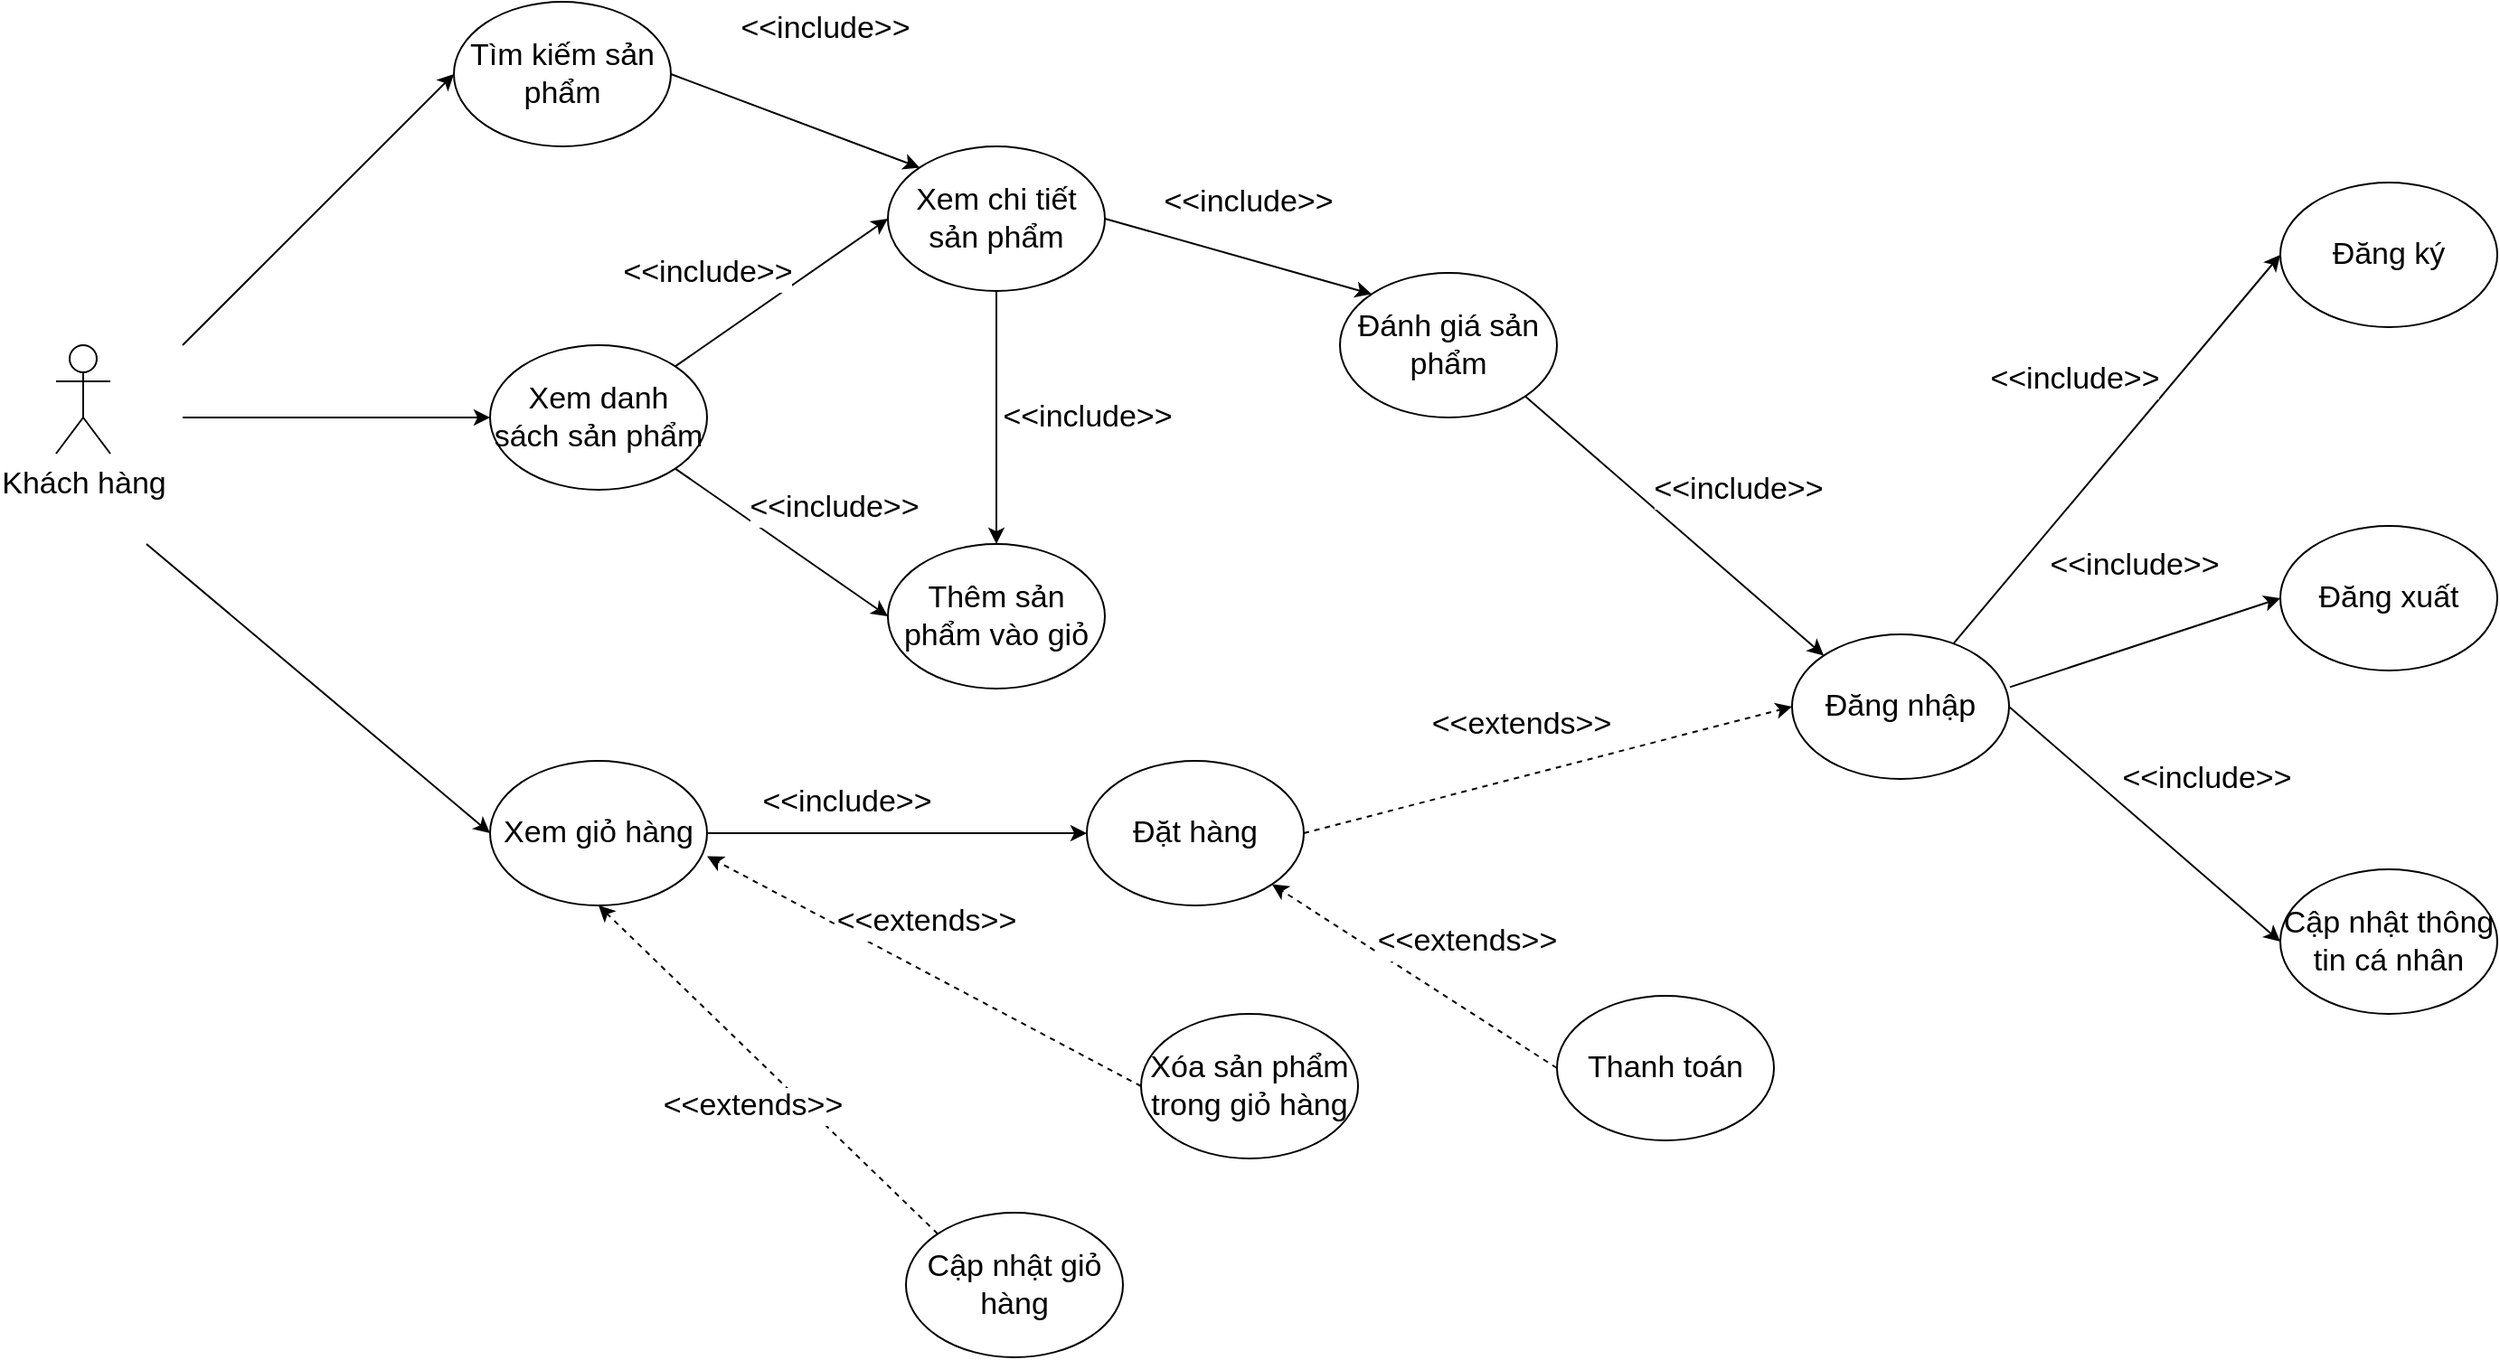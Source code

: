 <mxfile version="16.1.0" type="device" pages="2"><diagram id="paL9Nd-YV0AiKkWhEmOI" name="Usecase"><mxGraphModel dx="2031" dy="1103" grid="1" gridSize="10" guides="1" tooltips="1" connect="1" arrows="1" fold="1" page="1" pageScale="1" pageWidth="850" pageHeight="1100" math="0" shadow="0"><root><mxCell id="0"/><mxCell id="1" parent="0"/><mxCell id="1jEP1JM11DuhaaalMF6C-1" value="Khách hàng" style="shape=umlActor;verticalLabelPosition=bottom;verticalAlign=top;html=1;outlineConnect=0;fontSize=17;" parent="1" vertex="1"><mxGeometry x="110" y="440" width="30" height="60" as="geometry"/></mxCell><mxCell id="1jEP1JM11DuhaaalMF6C-2" value="Xem danh sách sản phẩm" style="ellipse;whiteSpace=wrap;html=1;fontSize=17;" parent="1" vertex="1"><mxGeometry x="350" y="440" width="120" height="80" as="geometry"/></mxCell><mxCell id="1jEP1JM11DuhaaalMF6C-3" value="Thêm sản phẩm vào giỏ" style="ellipse;whiteSpace=wrap;html=1;fontSize=17;" parent="1" vertex="1"><mxGeometry x="570" y="550" width="120" height="80" as="geometry"/></mxCell><mxCell id="1jEP1JM11DuhaaalMF6C-4" value="Cập nhật giỏ hàng" style="ellipse;whiteSpace=wrap;html=1;fontSize=17;" parent="1" vertex="1"><mxGeometry x="580" y="920" width="120" height="80" as="geometry"/></mxCell><mxCell id="1jEP1JM11DuhaaalMF6C-5" value="Xóa sản phẩm trong giỏ hàng" style="ellipse;whiteSpace=wrap;html=1;fontSize=17;" parent="1" vertex="1"><mxGeometry x="710" y="810" width="120" height="80" as="geometry"/></mxCell><mxCell id="1jEP1JM11DuhaaalMF6C-7" value="Đánh giá sản phẩm" style="ellipse;whiteSpace=wrap;html=1;fontSize=17;" parent="1" vertex="1"><mxGeometry x="820" y="400" width="120" height="80" as="geometry"/></mxCell><mxCell id="1jEP1JM11DuhaaalMF6C-9" value="" style="endArrow=classic;html=1;rounded=0;fontSize=17;entryX=0;entryY=0.5;entryDx=0;entryDy=0;" parent="1" target="1jEP1JM11DuhaaalMF6C-2" edge="1"><mxGeometry width="50" height="50" relative="1" as="geometry"><mxPoint x="180" y="480" as="sourcePoint"/><mxPoint x="160" y="480" as="targetPoint"/></mxGeometry></mxCell><mxCell id="1jEP1JM11DuhaaalMF6C-27" value="Đặt hàng" style="ellipse;whiteSpace=wrap;html=1;fontSize=17;" parent="1" vertex="1"><mxGeometry x="680" y="670" width="120" height="80" as="geometry"/></mxCell><mxCell id="1jEP1JM11DuhaaalMF6C-35" value="Xem chi tiết sản phẩm" style="ellipse;whiteSpace=wrap;html=1;fontSize=17;" parent="1" vertex="1"><mxGeometry x="570" y="330" width="120" height="80" as="geometry"/></mxCell><mxCell id="1jEP1JM11DuhaaalMF6C-37" value="&amp;lt;&amp;lt;include&amp;gt;&amp;gt;" style="endArrow=classic;html=1;rounded=0;fontSize=17;entryX=0;entryY=0.5;entryDx=0;entryDy=0;exitX=1;exitY=0;exitDx=0;exitDy=0;" parent="1" source="1jEP1JM11DuhaaalMF6C-2" target="1jEP1JM11DuhaaalMF6C-35" edge="1"><mxGeometry x="-0.386" y="32" width="50" height="50" relative="1" as="geometry"><mxPoint x="500" y="430" as="sourcePoint"/><mxPoint x="160" y="480" as="targetPoint"/><mxPoint as="offset"/></mxGeometry></mxCell><mxCell id="1jEP1JM11DuhaaalMF6C-39" value="&amp;lt;&amp;lt;include&amp;gt;&amp;gt;" style="endArrow=classic;html=1;rounded=0;fontSize=17;exitX=1;exitY=0.5;exitDx=0;exitDy=0;entryX=0;entryY=0;entryDx=0;entryDy=0;" parent="1" source="1jEP1JM11DuhaaalMF6C-35" target="1jEP1JM11DuhaaalMF6C-7" edge="1"><mxGeometry x="-0.037" y="30" width="50" height="50" relative="1" as="geometry"><mxPoint x="452.426" y="451.716" as="sourcePoint"/><mxPoint x="840" y="380" as="targetPoint"/><mxPoint as="offset"/></mxGeometry></mxCell><mxCell id="1jEP1JM11DuhaaalMF6C-41" value="&amp;lt;&amp;lt;include&amp;gt;&amp;gt;" style="endArrow=classic;html=1;rounded=0;fontSize=17;entryX=0;entryY=0.5;entryDx=0;entryDy=0;exitX=1;exitY=1;exitDx=0;exitDy=0;" parent="1" source="1jEP1JM11DuhaaalMF6C-2" target="1jEP1JM11DuhaaalMF6C-3" edge="1"><mxGeometry x="0.178" y="32" width="50" height="50" relative="1" as="geometry"><mxPoint x="500" y="430" as="sourcePoint"/><mxPoint x="160" y="480" as="targetPoint"/><mxPoint as="offset"/></mxGeometry></mxCell><mxCell id="1jEP1JM11DuhaaalMF6C-43" value="&amp;lt;&amp;lt;include&amp;gt;&amp;gt;" style="endArrow=classic;html=1;rounded=0;fontSize=17;exitX=0.5;exitY=1;exitDx=0;exitDy=0;entryX=0.5;entryY=0;entryDx=0;entryDy=0;" parent="1" source="1jEP1JM11DuhaaalMF6C-35" target="1jEP1JM11DuhaaalMF6C-3" edge="1"><mxGeometry y="50" width="50" height="50" relative="1" as="geometry"><mxPoint x="452.426" y="451.716" as="sourcePoint"/><mxPoint x="640" y="530" as="targetPoint"/><mxPoint as="offset"/></mxGeometry></mxCell><mxCell id="1jEP1JM11DuhaaalMF6C-44" value="Xem giỏ hàng" style="ellipse;whiteSpace=wrap;html=1;fontSize=17;" parent="1" vertex="1"><mxGeometry x="350" y="670" width="120" height="80" as="geometry"/></mxCell><mxCell id="1jEP1JM11DuhaaalMF6C-45" value="" style="endArrow=classic;html=1;rounded=0;fontSize=17;entryX=0;entryY=0.5;entryDx=0;entryDy=0;" parent="1" target="1jEP1JM11DuhaaalMF6C-44" edge="1"><mxGeometry x="-0.112" y="-38" width="50" height="50" relative="1" as="geometry"><mxPoint x="160" y="550" as="sourcePoint"/><mxPoint x="160" y="480" as="targetPoint"/><mxPoint as="offset"/></mxGeometry></mxCell><mxCell id="1jEP1JM11DuhaaalMF6C-46" value="&amp;lt;&amp;lt;extends&amp;gt;&amp;gt;" style="endArrow=classic;html=1;rounded=0;fontSize=17;exitX=0;exitY=0;exitDx=0;exitDy=0;dashed=1;entryX=0.5;entryY=1;entryDx=0;entryDy=0;" parent="1" source="1jEP1JM11DuhaaalMF6C-4" target="1jEP1JM11DuhaaalMF6C-44" edge="1"><mxGeometry x="-0.059" y="21" width="50" height="50" relative="1" as="geometry"><mxPoint x="500" y="430" as="sourcePoint"/><mxPoint x="410" y="830" as="targetPoint"/><mxPoint as="offset"/></mxGeometry></mxCell><mxCell id="1jEP1JM11DuhaaalMF6C-47" value="&amp;lt;&amp;lt;include&amp;gt;&amp;gt;" style="endArrow=classic;html=1;rounded=0;fontSize=17;entryX=0;entryY=0.5;entryDx=0;entryDy=0;exitX=1;exitY=0.5;exitDx=0;exitDy=0;" parent="1" source="1jEP1JM11DuhaaalMF6C-44" target="1jEP1JM11DuhaaalMF6C-27" edge="1"><mxGeometry x="-0.273" y="17" width="50" height="50" relative="1" as="geometry"><mxPoint x="500" y="430" as="sourcePoint"/><mxPoint x="160" y="480" as="targetPoint"/><mxPoint as="offset"/></mxGeometry></mxCell><mxCell id="1jEP1JM11DuhaaalMF6C-48" value="&amp;lt;&amp;lt;extends&amp;gt;&amp;gt;" style="endArrow=classic;html=1;rounded=0;fontSize=17;exitX=0;exitY=0.5;exitDx=0;exitDy=0;dashed=1;entryX=1;entryY=0.659;entryDx=0;entryDy=0;entryPerimeter=0;" parent="1" source="1jEP1JM11DuhaaalMF6C-5" target="1jEP1JM11DuhaaalMF6C-44" edge="1"><mxGeometry x="0.09" y="-25" width="50" height="50" relative="1" as="geometry"><mxPoint x="500" y="430" as="sourcePoint"/><mxPoint x="540" y="840" as="targetPoint"/><mxPoint as="offset"/></mxGeometry></mxCell><mxCell id="1jEP1JM11DuhaaalMF6C-49" value="Đăng nhập" style="ellipse;whiteSpace=wrap;html=1;fontSize=17;" parent="1" vertex="1"><mxGeometry x="1070" y="600" width="120" height="80" as="geometry"/></mxCell><mxCell id="1jEP1JM11DuhaaalMF6C-50" value="&amp;lt;&amp;lt;include&amp;gt;&amp;gt;" style="endArrow=classic;html=1;rounded=0;fontSize=17;exitX=1;exitY=1;exitDx=0;exitDy=0;entryX=0;entryY=0;entryDx=0;entryDy=0;" parent="1" source="1jEP1JM11DuhaaalMF6C-7" target="1jEP1JM11DuhaaalMF6C-49" edge="1"><mxGeometry x="0.122" y="38" width="50" height="50" relative="1" as="geometry"><mxPoint x="452.426" y="451.716" as="sourcePoint"/><mxPoint x="840" y="380" as="targetPoint"/><mxPoint as="offset"/></mxGeometry></mxCell><mxCell id="1jEP1JM11DuhaaalMF6C-51" value="&amp;lt;&amp;lt;extends&amp;gt;&amp;gt;" style="endArrow=classic;html=1;rounded=0;fontSize=17;exitX=1;exitY=0.5;exitDx=0;exitDy=0;entryX=0;entryY=0.5;entryDx=0;entryDy=0;dashed=1;" parent="1" source="1jEP1JM11DuhaaalMF6C-27" target="1jEP1JM11DuhaaalMF6C-49" edge="1"><mxGeometry x="-0.059" y="28" width="50" height="50" relative="1" as="geometry"><mxPoint x="452.426" y="451.716" as="sourcePoint"/><mxPoint x="840" y="380" as="targetPoint"/><mxPoint as="offset"/></mxGeometry></mxCell><mxCell id="1jEP1JM11DuhaaalMF6C-52" value="" style="endArrow=classic;html=1;rounded=0;fontSize=17;entryX=0;entryY=0.5;entryDx=0;entryDy=0;" parent="1" target="1jEP1JM11DuhaaalMF6C-53" edge="1"><mxGeometry x="-0.112" y="-38" width="50" height="50" relative="1" as="geometry"><mxPoint x="180" y="440" as="sourcePoint"/><mxPoint x="270" y="930" as="targetPoint"/><mxPoint as="offset"/></mxGeometry></mxCell><mxCell id="1jEP1JM11DuhaaalMF6C-53" value="Tìm kiếm sản phẩm" style="ellipse;whiteSpace=wrap;html=1;fontSize=17;" parent="1" vertex="1"><mxGeometry x="330" y="250" width="120" height="80" as="geometry"/></mxCell><mxCell id="bbSsh4d3-OIJ30v8e8qk-1" value="Thanh toán" style="ellipse;whiteSpace=wrap;html=1;fontSize=17;" parent="1" vertex="1"><mxGeometry x="940" y="800" width="120" height="80" as="geometry"/></mxCell><mxCell id="bbSsh4d3-OIJ30v8e8qk-2" value="&amp;lt;&amp;lt;extends&amp;gt;&amp;gt;" style="endArrow=classic;html=1;rounded=0;entryX=1;entryY=1;entryDx=0;entryDy=0;exitX=0;exitY=0.5;exitDx=0;exitDy=0;fontSize=17;dashed=1;" parent="1" source="bbSsh4d3-OIJ30v8e8qk-1" target="1jEP1JM11DuhaaalMF6C-27" edge="1"><mxGeometry x="-0.147" y="-32" width="50" height="50" relative="1" as="geometry"><mxPoint x="840" y="810" as="sourcePoint"/><mxPoint x="890" y="760" as="targetPoint"/><mxPoint as="offset"/></mxGeometry></mxCell><mxCell id="bbSsh4d3-OIJ30v8e8qk-3" value="&amp;lt;&amp;lt;include&amp;gt;&amp;gt;" style="endArrow=classic;html=1;rounded=0;fontSize=17;exitX=1;exitY=0.5;exitDx=0;exitDy=0;entryX=0;entryY=0.5;entryDx=0;entryDy=0;" parent="1" source="1jEP1JM11DuhaaalMF6C-49" target="bbSsh4d3-OIJ30v8e8qk-4" edge="1"><mxGeometry x="0.102" y="42" width="50" height="50" relative="1" as="geometry"><mxPoint x="1280" y="740" as="sourcePoint"/><mxPoint x="1320" y="640" as="targetPoint"/><mxPoint x="-1" as="offset"/></mxGeometry></mxCell><mxCell id="bbSsh4d3-OIJ30v8e8qk-4" value="Cập nhật thông tin cá nhân" style="ellipse;whiteSpace=wrap;html=1;fontSize=17;" parent="1" vertex="1"><mxGeometry x="1340" y="730" width="120" height="80" as="geometry"/></mxCell><mxCell id="RRb68T2EUm9IsffektMw-1" value="&amp;lt;&amp;lt;include&amp;gt;&amp;gt;" style="endArrow=classic;html=1;rounded=0;fontSize=17;exitX=1;exitY=0.5;exitDx=0;exitDy=0;entryX=0;entryY=0;entryDx=0;entryDy=0;" edge="1" parent="1" source="1jEP1JM11DuhaaalMF6C-53" target="1jEP1JM11DuhaaalMF6C-35"><mxGeometry x="-0.041" y="53" width="50" height="50" relative="1" as="geometry"><mxPoint x="180" y="440" as="sourcePoint"/><mxPoint x="500" y="330" as="targetPoint"/><mxPoint as="offset"/></mxGeometry></mxCell><mxCell id="RRb68T2EUm9IsffektMw-2" value="Đăng xuất" style="ellipse;whiteSpace=wrap;html=1;fontSize=17;" vertex="1" parent="1"><mxGeometry x="1340" y="540" width="120" height="80" as="geometry"/></mxCell><mxCell id="RRb68T2EUm9IsffektMw-3" value="&amp;lt;&amp;lt;include&amp;gt;&amp;gt;" style="endArrow=classic;html=1;rounded=0;fontSize=17;exitX=1.004;exitY=0.365;exitDx=0;exitDy=0;entryX=0;entryY=0.5;entryDx=0;entryDy=0;exitPerimeter=0;" edge="1" parent="1" source="1jEP1JM11DuhaaalMF6C-49" target="RRb68T2EUm9IsffektMw-2"><mxGeometry x="0.102" y="42" width="50" height="50" relative="1" as="geometry"><mxPoint x="1280" y="740" as="sourcePoint"/><mxPoint x="1320" y="640" as="targetPoint"/><mxPoint x="-1" as="offset"/></mxGeometry></mxCell><mxCell id="RRb68T2EUm9IsffektMw-4" value="Đăng ký" style="ellipse;whiteSpace=wrap;html=1;fontSize=17;" vertex="1" parent="1"><mxGeometry x="1340" y="350" width="120" height="80" as="geometry"/></mxCell><mxCell id="RRb68T2EUm9IsffektMw-5" value="&amp;lt;&amp;lt;include&amp;gt;&amp;gt;" style="endArrow=classic;html=1;rounded=0;fontSize=17;entryX=0;entryY=0.5;entryDx=0;entryDy=0;" edge="1" parent="1" source="1jEP1JM11DuhaaalMF6C-49" target="RRb68T2EUm9IsffektMw-4"><mxGeometry x="0.102" y="42" width="50" height="50" relative="1" as="geometry"><mxPoint x="1280" y="740" as="sourcePoint"/><mxPoint x="1320" y="640" as="targetPoint"/><mxPoint x="-1" as="offset"/></mxGeometry></mxCell></root></mxGraphModel></diagram><diagram id="q-5G8nDEbakjGd1eoRmw" name="Nghiệp vụ"><mxGraphModel dx="2272" dy="692" grid="1" gridSize="10" guides="1" tooltips="1" connect="1" arrows="1" fold="1" page="1" pageScale="1" pageWidth="850" pageHeight="1100" math="0" shadow="0"><root><mxCell id="RZzpEVev6ny95B6GZAef-0"/><mxCell id="RZzpEVev6ny95B6GZAef-1" parent="RZzpEVev6ny95B6GZAef-0"/><mxCell id="yS72vWUjc_F39_eQn1v_-16" style="edgeStyle=orthogonalEdgeStyle;rounded=0;orthogonalLoop=1;jettySize=auto;html=1;entryX=0;entryY=0.5;entryDx=0;entryDy=0;fontSize=15;" edge="1" parent="RZzpEVev6ny95B6GZAef-1" source="yS72vWUjc_F39_eQn1v_-0" target="yS72vWUjc_F39_eQn1v_-3"><mxGeometry relative="1" as="geometry"/></mxCell><mxCell id="yS72vWUjc_F39_eQn1v_-17" style="edgeStyle=orthogonalEdgeStyle;rounded=0;orthogonalLoop=1;jettySize=auto;html=1;exitX=0.5;exitY=0.5;exitDx=0;exitDy=0;exitPerimeter=0;entryX=0;entryY=0.5;entryDx=0;entryDy=0;fontSize=15;" edge="1" parent="RZzpEVev6ny95B6GZAef-1" source="yS72vWUjc_F39_eQn1v_-0" target="yS72vWUjc_F39_eQn1v_-11"><mxGeometry relative="1" as="geometry"/></mxCell><mxCell id="yS72vWUjc_F39_eQn1v_-27" style="edgeStyle=orthogonalEdgeStyle;rounded=0;orthogonalLoop=1;jettySize=auto;html=1;exitX=0.5;exitY=0.5;exitDx=0;exitDy=0;exitPerimeter=0;entryX=0;entryY=0.5;entryDx=0;entryDy=0;fontSize=15;" edge="1" parent="RZzpEVev6ny95B6GZAef-1" source="yS72vWUjc_F39_eQn1v_-0" target="yS72vWUjc_F39_eQn1v_-12"><mxGeometry relative="1" as="geometry"/></mxCell><mxCell id="yS72vWUjc_F39_eQn1v_-0" value="Khách hàng" style="shape=umlActor;verticalLabelPosition=bottom;verticalAlign=top;html=1;outlineConnect=0;fontSize=15;" vertex="1" parent="RZzpEVev6ny95B6GZAef-1"><mxGeometry x="-160" y="330" width="30" height="60" as="geometry"/></mxCell><mxCell id="yS72vWUjc_F39_eQn1v_-28" style="edgeStyle=orthogonalEdgeStyle;rounded=0;orthogonalLoop=1;jettySize=auto;html=1;entryX=0.5;entryY=1;entryDx=0;entryDy=0;fontSize=15;" edge="1" parent="RZzpEVev6ny95B6GZAef-1" source="yS72vWUjc_F39_eQn1v_-2" target="yS72vWUjc_F39_eQn1v_-12"><mxGeometry relative="1" as="geometry"/></mxCell><mxCell id="yS72vWUjc_F39_eQn1v_-31" style="edgeStyle=orthogonalEdgeStyle;rounded=0;orthogonalLoop=1;jettySize=auto;html=1;entryX=1;entryY=0.5;entryDx=0;entryDy=0;fontSize=15;" edge="1" parent="RZzpEVev6ny95B6GZAef-1" source="yS72vWUjc_F39_eQn1v_-2" target="yS72vWUjc_F39_eQn1v_-8"><mxGeometry relative="1" as="geometry"/></mxCell><mxCell id="yS72vWUjc_F39_eQn1v_-2" value="Đăng nhập" style="rounded=0;whiteSpace=wrap;html=1;fontSize=15;" vertex="1" parent="RZzpEVev6ny95B6GZAef-1"><mxGeometry x="80" y="780" width="120" height="60" as="geometry"/></mxCell><mxCell id="yS72vWUjc_F39_eQn1v_-19" style="edgeStyle=orthogonalEdgeStyle;rounded=0;orthogonalLoop=1;jettySize=auto;html=1;entryX=0;entryY=0.5;entryDx=0;entryDy=0;fontSize=15;" edge="1" parent="RZzpEVev6ny95B6GZAef-1" source="yS72vWUjc_F39_eQn1v_-3" target="yS72vWUjc_F39_eQn1v_-4"><mxGeometry relative="1" as="geometry"/></mxCell><mxCell id="yS72vWUjc_F39_eQn1v_-3" value="Xem danh sách sản phẩm" style="rounded=0;whiteSpace=wrap;html=1;fontSize=15;" vertex="1" parent="RZzpEVev6ny95B6GZAef-1"><mxGeometry x="80" y="260" width="120" height="60" as="geometry"/></mxCell><mxCell id="yS72vWUjc_F39_eQn1v_-20" style="edgeStyle=orthogonalEdgeStyle;rounded=0;orthogonalLoop=1;jettySize=auto;html=1;entryX=0;entryY=0.5;entryDx=0;entryDy=0;fontSize=15;" edge="1" parent="RZzpEVev6ny95B6GZAef-1" source="yS72vWUjc_F39_eQn1v_-4" target="yS72vWUjc_F39_eQn1v_-5"><mxGeometry relative="1" as="geometry"/></mxCell><mxCell id="yS72vWUjc_F39_eQn1v_-21" style="edgeStyle=orthogonalEdgeStyle;rounded=0;orthogonalLoop=1;jettySize=auto;html=1;entryX=0.5;entryY=0;entryDx=0;entryDy=0;fontSize=15;" edge="1" parent="RZzpEVev6ny95B6GZAef-1" source="yS72vWUjc_F39_eQn1v_-4" target="yS72vWUjc_F39_eQn1v_-7"><mxGeometry relative="1" as="geometry"/></mxCell><mxCell id="yS72vWUjc_F39_eQn1v_-4" value="Xem chi tiết sản phẩm" style="rounded=0;whiteSpace=wrap;html=1;fontSize=15;" vertex="1" parent="RZzpEVev6ny95B6GZAef-1"><mxGeometry x="290" y="360" width="120" height="60" as="geometry"/></mxCell><mxCell id="yS72vWUjc_F39_eQn1v_-23" style="edgeStyle=orthogonalEdgeStyle;rounded=0;orthogonalLoop=1;jettySize=auto;html=1;entryX=0.5;entryY=0;entryDx=0;entryDy=0;fontSize=15;" edge="1" parent="RZzpEVev6ny95B6GZAef-1" source="yS72vWUjc_F39_eQn1v_-5" target="yS72vWUjc_F39_eQn1v_-13"><mxGeometry relative="1" as="geometry"/></mxCell><mxCell id="yS72vWUjc_F39_eQn1v_-5" value="Thêm sản phẩm vào giỏ" style="rounded=0;whiteSpace=wrap;html=1;fontSize=15;" vertex="1" parent="RZzpEVev6ny95B6GZAef-1"><mxGeometry x="520" y="360" width="120" height="60" as="geometry"/></mxCell><mxCell id="yS72vWUjc_F39_eQn1v_-6" value="Đặt Hàng" style="rounded=0;whiteSpace=wrap;html=1;fontSize=15;" vertex="1" parent="RZzpEVev6ny95B6GZAef-1"><mxGeometry x="770" y="360" width="120" height="60" as="geometry"/></mxCell><mxCell id="yS72vWUjc_F39_eQn1v_-7" value="Đánh giá sản phẩm" style="rounded=0;whiteSpace=wrap;html=1;fontSize=15;" vertex="1" parent="RZzpEVev6ny95B6GZAef-1"><mxGeometry x="290" y="510" width="120" height="60" as="geometry"/></mxCell><mxCell id="yS72vWUjc_F39_eQn1v_-8" value="Đăng xuất" style="rounded=0;whiteSpace=wrap;html=1;fontSize=15;" vertex="1" parent="RZzpEVev6ny95B6GZAef-1"><mxGeometry x="-160" y="780" width="120" height="60" as="geometry"/></mxCell><mxCell id="yS72vWUjc_F39_eQn1v_-9" value="Theo dõi đơn hàng" style="rounded=0;whiteSpace=wrap;html=1;fontSize=15;" vertex="1" parent="RZzpEVev6ny95B6GZAef-1"><mxGeometry x="520" y="780" width="120" height="60" as="geometry"/></mxCell><mxCell id="yS72vWUjc_F39_eQn1v_-10" value="Cập nhật thông tin tài khoản" style="rounded=0;whiteSpace=wrap;html=1;fontSize=15;" vertex="1" parent="RZzpEVev6ny95B6GZAef-1"><mxGeometry x="290" y="780" width="120" height="60" as="geometry"/></mxCell><mxCell id="yS72vWUjc_F39_eQn1v_-18" style="edgeStyle=orthogonalEdgeStyle;rounded=0;orthogonalLoop=1;jettySize=auto;html=1;entryX=0.5;entryY=1;entryDx=0;entryDy=0;fontSize=15;" edge="1" parent="RZzpEVev6ny95B6GZAef-1" source="yS72vWUjc_F39_eQn1v_-11" target="yS72vWUjc_F39_eQn1v_-3"><mxGeometry relative="1" as="geometry"/></mxCell><mxCell id="yS72vWUjc_F39_eQn1v_-11" value="Tìm kiếm sản phẩm mong muốn" style="rounded=0;whiteSpace=wrap;html=1;fontSize=15;" vertex="1" parent="RZzpEVev6ny95B6GZAef-1"><mxGeometry x="80" y="460" width="120" height="60" as="geometry"/></mxCell><mxCell id="yS72vWUjc_F39_eQn1v_-29" style="edgeStyle=orthogonalEdgeStyle;rounded=0;orthogonalLoop=1;jettySize=auto;html=1;entryX=0.5;entryY=0;entryDx=0;entryDy=0;fontSize=15;" edge="1" parent="RZzpEVev6ny95B6GZAef-1" source="yS72vWUjc_F39_eQn1v_-12" target="yS72vWUjc_F39_eQn1v_-10"><mxGeometry relative="1" as="geometry"><Array as="points"><mxPoint x="350" y="680"/></Array></mxGeometry></mxCell><mxCell id="yS72vWUjc_F39_eQn1v_-30" style="edgeStyle=orthogonalEdgeStyle;rounded=0;orthogonalLoop=1;jettySize=auto;html=1;exitX=1;exitY=0.5;exitDx=0;exitDy=0;entryX=0.5;entryY=0;entryDx=0;entryDy=0;fontSize=15;" edge="1" parent="RZzpEVev6ny95B6GZAef-1" source="yS72vWUjc_F39_eQn1v_-12" target="yS72vWUjc_F39_eQn1v_-9"><mxGeometry relative="1" as="geometry"><Array as="points"><mxPoint x="580" y="680"/></Array></mxGeometry></mxCell><mxCell id="yS72vWUjc_F39_eQn1v_-12" value="Xem thông tin tài khoản" style="rounded=0;whiteSpace=wrap;html=1;fontSize=15;" vertex="1" parent="RZzpEVev6ny95B6GZAef-1"><mxGeometry x="80" y="650" width="120" height="60" as="geometry"/></mxCell><mxCell id="yS72vWUjc_F39_eQn1v_-24" style="edgeStyle=orthogonalEdgeStyle;rounded=0;orthogonalLoop=1;jettySize=auto;html=1;fontSize=15;" edge="1" parent="RZzpEVev6ny95B6GZAef-1" source="yS72vWUjc_F39_eQn1v_-13" target="yS72vWUjc_F39_eQn1v_-14"><mxGeometry relative="1" as="geometry"/></mxCell><mxCell id="yS72vWUjc_F39_eQn1v_-25" style="edgeStyle=orthogonalEdgeStyle;rounded=0;orthogonalLoop=1;jettySize=auto;html=1;entryX=0;entryY=0.5;entryDx=0;entryDy=0;fontSize=15;" edge="1" parent="RZzpEVev6ny95B6GZAef-1" source="yS72vWUjc_F39_eQn1v_-13" target="yS72vWUjc_F39_eQn1v_-15"><mxGeometry relative="1" as="geometry"><Array as="points"><mxPoint x="580" y="660"/></Array></mxGeometry></mxCell><mxCell id="yS72vWUjc_F39_eQn1v_-26" style="edgeStyle=orthogonalEdgeStyle;rounded=0;orthogonalLoop=1;jettySize=auto;html=1;exitX=1;exitY=0.5;exitDx=0;exitDy=0;entryX=0;entryY=0.5;entryDx=0;entryDy=0;fontSize=15;" edge="1" parent="RZzpEVev6ny95B6GZAef-1" source="yS72vWUjc_F39_eQn1v_-13" target="yS72vWUjc_F39_eQn1v_-6"><mxGeometry relative="1" as="geometry"/></mxCell><mxCell id="yS72vWUjc_F39_eQn1v_-13" value="Xem giỏ hàng" style="rounded=0;whiteSpace=wrap;html=1;fontSize=15;" vertex="1" parent="RZzpEVev6ny95B6GZAef-1"><mxGeometry x="520" y="520" width="120" height="60" as="geometry"/></mxCell><mxCell id="yS72vWUjc_F39_eQn1v_-32" style="edgeStyle=orthogonalEdgeStyle;rounded=0;orthogonalLoop=1;jettySize=auto;html=1;entryX=1;entryY=0.5;entryDx=0;entryDy=0;fontSize=15;" edge="1" parent="RZzpEVev6ny95B6GZAef-1" source="yS72vWUjc_F39_eQn1v_-14" target="yS72vWUjc_F39_eQn1v_-6"><mxGeometry relative="1" as="geometry"><Array as="points"><mxPoint x="940" y="550"/><mxPoint x="940" y="390"/></Array></mxGeometry></mxCell><mxCell id="yS72vWUjc_F39_eQn1v_-14" value="Cập nhật giỏ hàng" style="rounded=0;whiteSpace=wrap;html=1;fontSize=15;" vertex="1" parent="RZzpEVev6ny95B6GZAef-1"><mxGeometry x="780" y="520" width="120" height="60" as="geometry"/></mxCell><mxCell id="yS72vWUjc_F39_eQn1v_-15" value="Xóa giỏ hàng" style="rounded=0;whiteSpace=wrap;html=1;fontSize=15;" vertex="1" parent="RZzpEVev6ny95B6GZAef-1"><mxGeometry x="780" y="630" width="120" height="60" as="geometry"/></mxCell></root></mxGraphModel></diagram></mxfile>